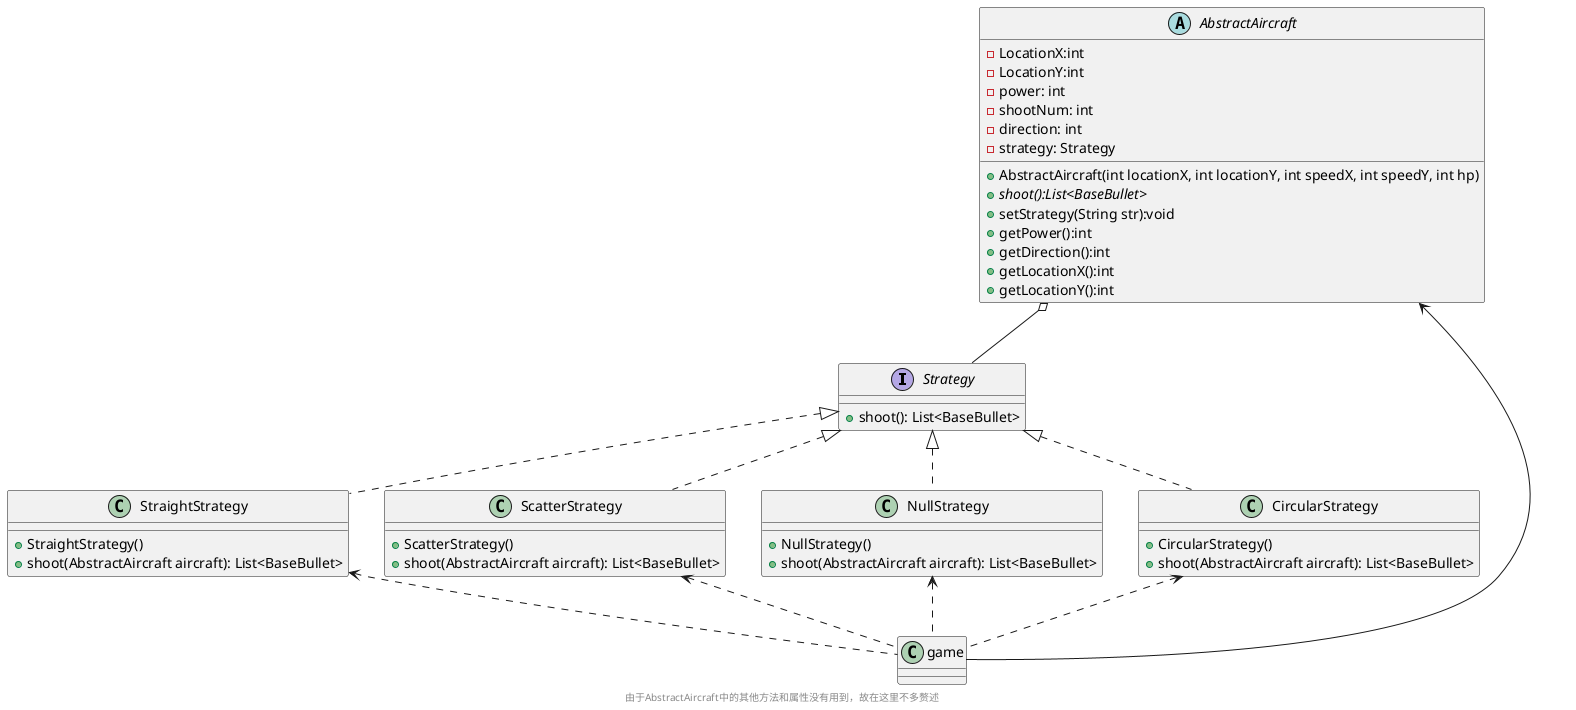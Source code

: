 @startuml
'https://plantuml.com/class-diagram

interface Strategy{
+shoot(): List<BaseBullet>
}
class StraightStrategy implements Strategy{
 + StraightStrategy()
+shoot(AbstractAircraft aircraft): List<BaseBullet>
}
class ScatterStrategy implements Strategy{
 + ScatterStrategy()
+shoot(AbstractAircraft aircraft): List<BaseBullet>
}
class NullStrategy implements Strategy{
  + NullStrategy()
+shoot(AbstractAircraft aircraft): List<BaseBullet>
 }
class CircularStrategy implements Strategy{
  + CircularStrategy()
+shoot(AbstractAircraft aircraft): List<BaseBullet>
 }
 abstract class AbstractAircraft
 {
        -LocationX:int
             -LocationY:int
     -power: int
     -shootNum: int
     -direction: int
     -strategy: Strategy
     + AbstractAircraft(int locationX, int locationY, int speedX, int speedY, int hp)
     + {abstract} shoot():List<BaseBullet>
     + setStrategy(String str):void
     +getPower():int
      +getDirection():int
      +getLocationX():int
     +getLocationY():int
  }
  class game
  {
  }

  AbstractAircraft o-- Strategy
 AbstractAircraft <--    game
  CircularStrategy <.. game
  ScatterStrategy <.. game
StraightStrategy <.. game
    NullStrategy <.. game

      footer 由于AbstractAircraft中的其他方法和属性没有用到，故在这里不多赘述
@enduml